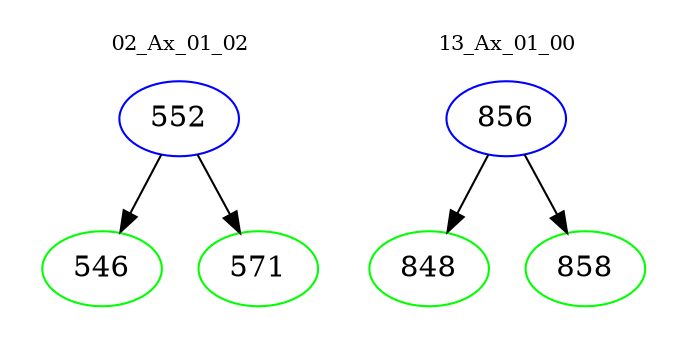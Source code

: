 digraph{
subgraph cluster_0 {
color = white
label = "02_Ax_01_02";
fontsize=10;
T0_552 [label="552", color="blue"]
T0_552 -> T0_546 [color="black"]
T0_546 [label="546", color="green"]
T0_552 -> T0_571 [color="black"]
T0_571 [label="571", color="green"]
}
subgraph cluster_1 {
color = white
label = "13_Ax_01_00";
fontsize=10;
T1_856 [label="856", color="blue"]
T1_856 -> T1_848 [color="black"]
T1_848 [label="848", color="green"]
T1_856 -> T1_858 [color="black"]
T1_858 [label="858", color="green"]
}
}
